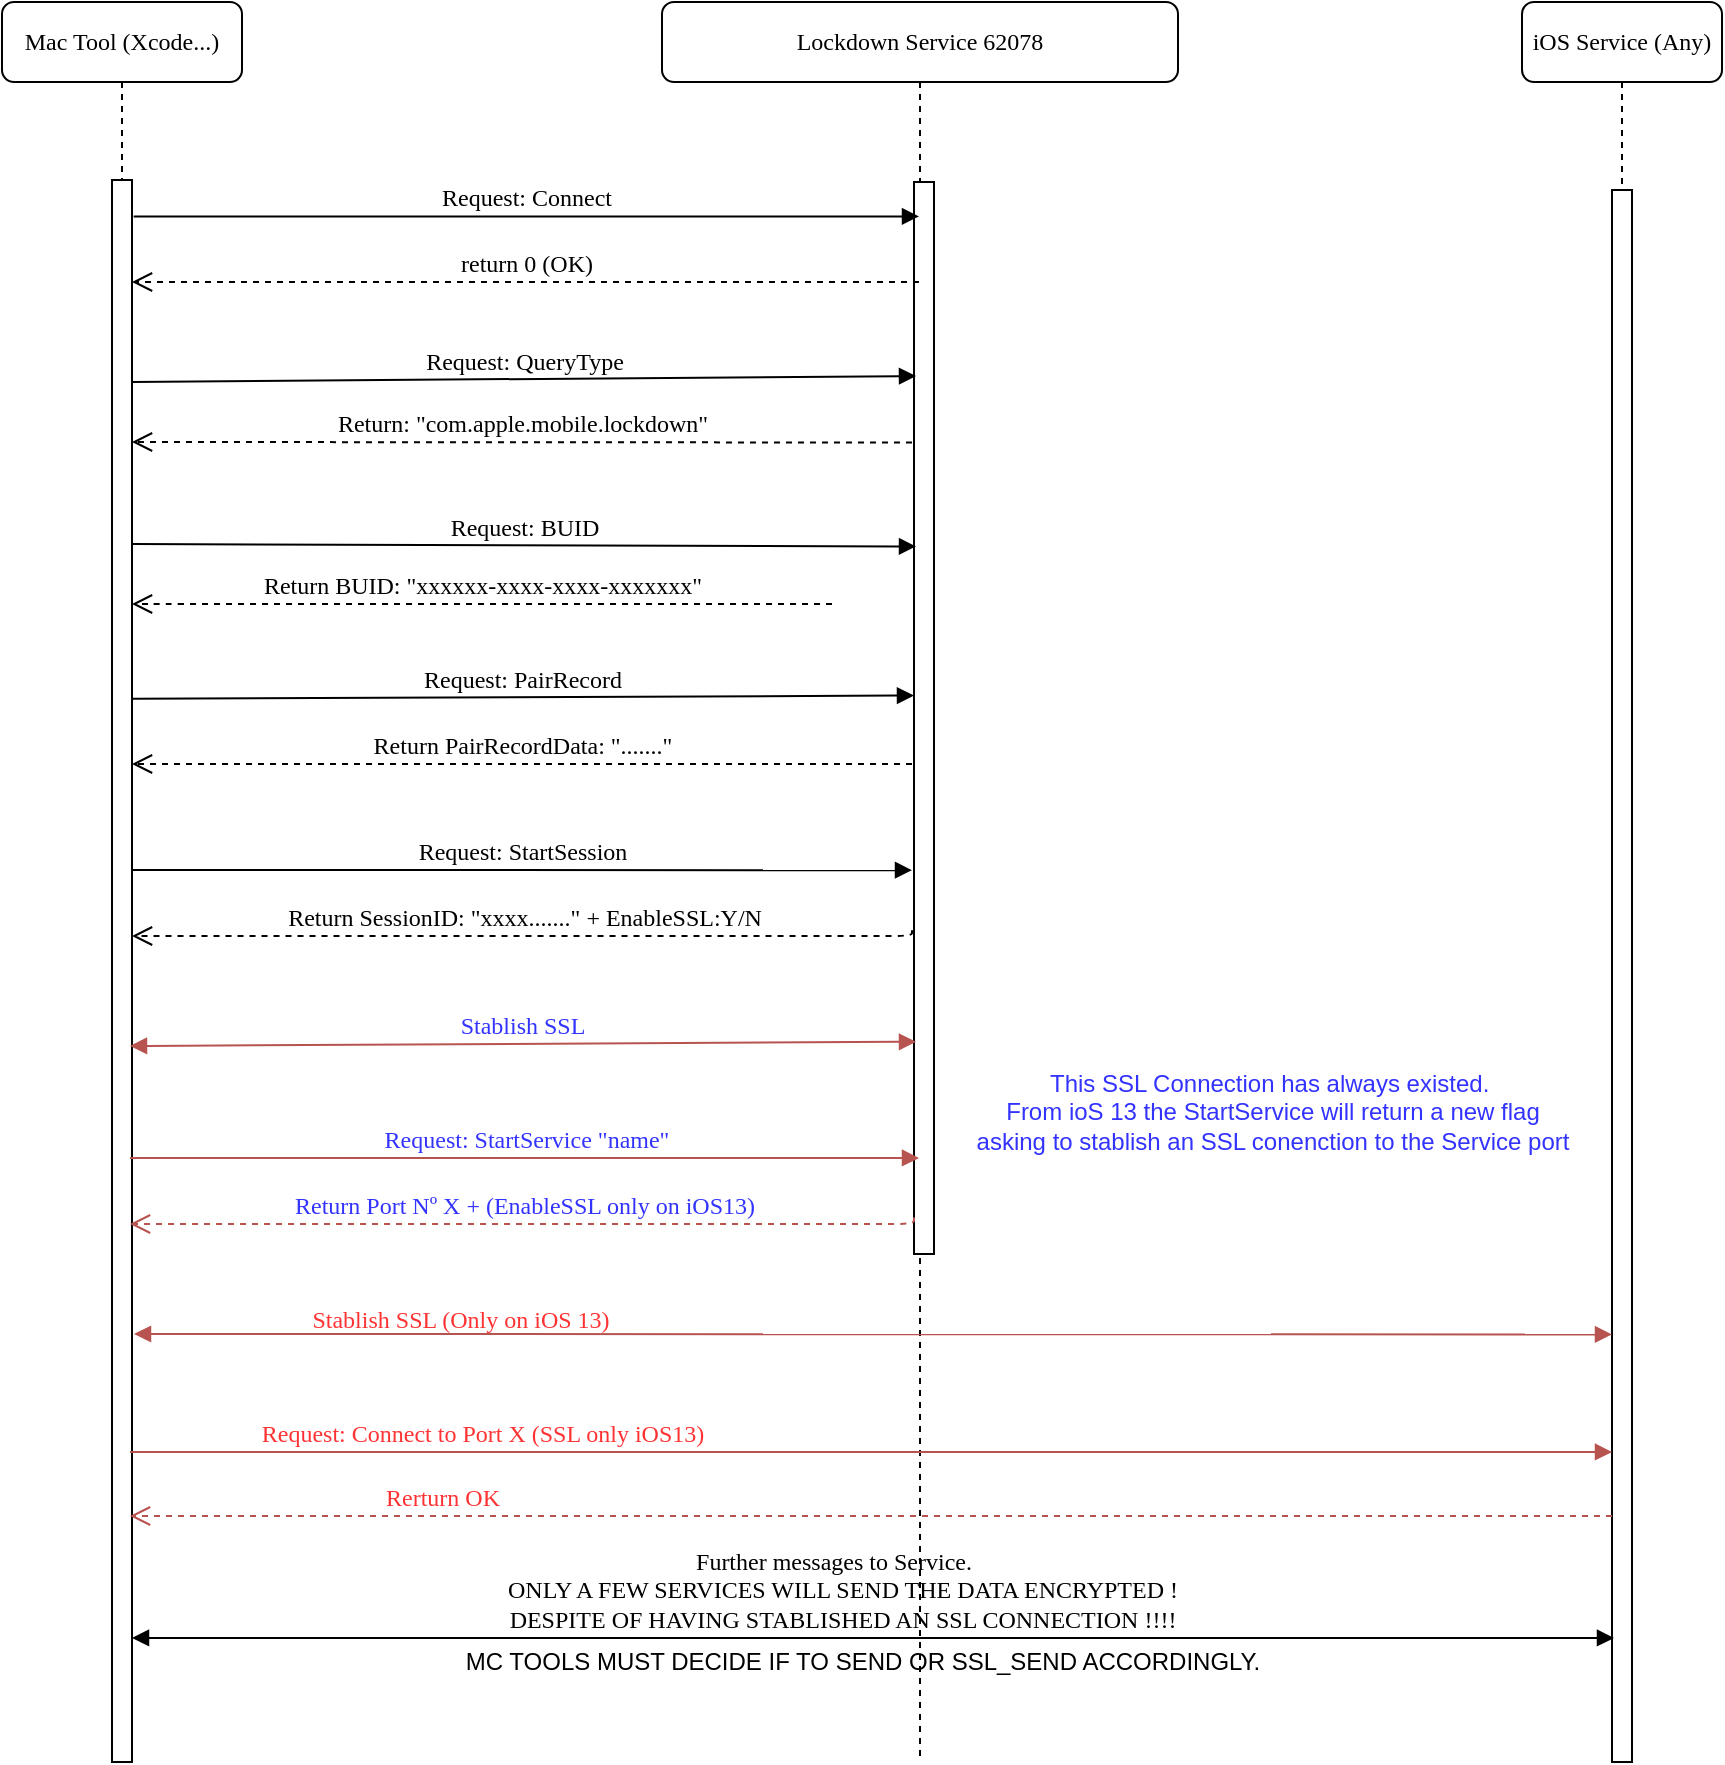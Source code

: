 <mxfile version="13.0.1" type="device"><diagram name="Page-1" id="13e1069c-82ec-6db2-03f1-153e76fe0fe0"><mxGraphModel dx="1106" dy="830" grid="1" gridSize="10" guides="1" tooltips="1" connect="1" arrows="1" fold="1" page="1" pageScale="1" pageWidth="1100" pageHeight="1150" background="#ffffff" math="0" shadow="0"><root><mxCell id="0"/><mxCell id="1" parent="0"/><mxCell id="7baba1c4bc27f4b0-2" value="Lockdown Service 62078" style="shape=umlLifeline;perimeter=lifelinePerimeter;whiteSpace=wrap;html=1;container=1;collapsible=0;recursiveResize=0;outlineConnect=0;rounded=1;shadow=0;comic=0;labelBackgroundColor=none;strokeWidth=1;fontFamily=Verdana;fontSize=12;align=center;" parent="1" vertex="1"><mxGeometry x="450" y="120" width="258" height="880" as="geometry"/></mxCell><mxCell id="7baba1c4bc27f4b0-10" value="" style="html=1;points=[];perimeter=orthogonalPerimeter;rounded=0;shadow=0;comic=0;labelBackgroundColor=none;strokeWidth=1;fontFamily=Verdana;fontSize=12;align=center;" parent="7baba1c4bc27f4b0-2" vertex="1"><mxGeometry x="126" y="90" width="10" height="536" as="geometry"/></mxCell><mxCell id="Z7gVCnY_EcT6Gg9l5p88-33" value="MC TOOLS MUST DECIDE IF TO SEND OR SSL_SEND ACCORDINGLY." style="text;html=1;align=center;verticalAlign=middle;resizable=0;points=[];autosize=1;fontColor=#000000;" parent="7baba1c4bc27f4b0-2" vertex="1"><mxGeometry x="-105" y="820" width="410" height="20" as="geometry"/></mxCell><mxCell id="7baba1c4bc27f4b0-8" value="Mac Tool (Xcode...)" style="shape=umlLifeline;perimeter=lifelinePerimeter;whiteSpace=wrap;html=1;container=1;collapsible=0;recursiveResize=0;outlineConnect=0;rounded=1;shadow=0;comic=0;labelBackgroundColor=none;strokeWidth=1;fontFamily=Verdana;fontSize=12;align=center;" parent="1" vertex="1"><mxGeometry x="120" y="120" width="120" height="880" as="geometry"/></mxCell><mxCell id="7baba1c4bc27f4b0-9" value="" style="html=1;points=[];perimeter=orthogonalPerimeter;rounded=0;shadow=0;comic=0;labelBackgroundColor=none;strokeWidth=1;fontFamily=Verdana;fontSize=12;align=center;" parent="7baba1c4bc27f4b0-8" vertex="1"><mxGeometry x="55" y="89" width="10" height="791" as="geometry"/></mxCell><mxCell id="7baba1c4bc27f4b0-23" value="Request: Connect" style="html=1;verticalAlign=bottom;endArrow=block;labelBackgroundColor=none;fontFamily=Verdana;fontSize=12;exitX=1.083;exitY=0.023;exitDx=0;exitDy=0;exitPerimeter=0;" parent="1" source="7baba1c4bc27f4b0-9" target="7baba1c4bc27f4b0-2" edge="1"><mxGeometry relative="1" as="geometry"><mxPoint x="220" y="226" as="sourcePoint"/><mxPoint x="625" y="490.0" as="targetPoint"/></mxGeometry></mxCell><mxCell id="7baba1c4bc27f4b0-30" value="return 0 (OK)" style="html=1;verticalAlign=bottom;endArrow=open;dashed=1;endSize=8;labelBackgroundColor=none;fontFamily=Verdana;fontSize=12;edgeStyle=elbowEdgeStyle;elbow=vertical;" parent="1" source="7baba1c4bc27f4b0-2" target="7baba1c4bc27f4b0-9" edge="1"><mxGeometry relative="1" as="geometry"><mxPoint x="840" y="676" as="targetPoint"/><Array as="points"><mxPoint x="300" y="260"/><mxPoint x="460" y="280"/><mxPoint x="610" y="650"/></Array><mxPoint x="510" y="260" as="sourcePoint"/></mxGeometry></mxCell><mxCell id="Z7gVCnY_EcT6Gg9l5p88-5" value="Request: QueryType" style="html=1;verticalAlign=bottom;endArrow=block;entryX=0.1;entryY=0.181;labelBackgroundColor=none;fontFamily=Verdana;fontSize=12;entryDx=0;entryDy=0;entryPerimeter=0;" parent="1" target="7baba1c4bc27f4b0-10" edge="1"><mxGeometry relative="1" as="geometry"><mxPoint x="185" y="310" as="sourcePoint"/><mxPoint x="536.16" y="310" as="targetPoint"/></mxGeometry></mxCell><mxCell id="Z7gVCnY_EcT6Gg9l5p88-6" value="Return: &quot;com.apple.mobile.lockdown&quot;" style="html=1;verticalAlign=bottom;endArrow=open;dashed=1;endSize=8;labelBackgroundColor=none;fontFamily=Verdana;fontSize=12;edgeStyle=elbowEdgeStyle;elbow=vertical;exitX=-0.1;exitY=0.243;exitDx=0;exitDy=0;exitPerimeter=0;" parent="1" source="7baba1c4bc27f4b0-10" edge="1"><mxGeometry relative="1" as="geometry"><mxPoint x="185" y="340" as="targetPoint"/><Array as="points"><mxPoint x="200" y="340"/><mxPoint x="455" y="360"/><mxPoint x="605" y="730"/></Array><mxPoint x="534.5" y="340" as="sourcePoint"/></mxGeometry></mxCell><mxCell id="Z7gVCnY_EcT6Gg9l5p88-8" value="Request: BUID" style="html=1;verticalAlign=bottom;endArrow=block;labelBackgroundColor=none;fontFamily=Verdana;fontSize=12;entryX=0.1;entryY=0.34;entryDx=0;entryDy=0;entryPerimeter=0;" parent="1" target="7baba1c4bc27f4b0-10" edge="1"><mxGeometry relative="1" as="geometry"><mxPoint x="185" y="391" as="sourcePoint"/><mxPoint x="535" y="391" as="targetPoint"/></mxGeometry></mxCell><mxCell id="Z7gVCnY_EcT6Gg9l5p88-9" value="Return BUID: &quot;xxxxxx-xxxx-xxxx-xxxxxxx&quot;" style="html=1;verticalAlign=bottom;endArrow=open;dashed=1;endSize=8;labelBackgroundColor=none;fontFamily=Verdana;fontSize=12;edgeStyle=elbowEdgeStyle;elbow=vertical;" parent="1" edge="1"><mxGeometry relative="1" as="geometry"><mxPoint x="185" y="421" as="targetPoint"/><Array as="points"><mxPoint x="200" y="421"/><mxPoint x="455" y="441"/><mxPoint x="605" y="811"/></Array><mxPoint x="535" y="421" as="sourcePoint"/></mxGeometry></mxCell><mxCell id="Z7gVCnY_EcT6Gg9l5p88-10" value="Request: PairRecord" style="html=1;verticalAlign=bottom;endArrow=block;labelBackgroundColor=none;fontFamily=Verdana;fontSize=12;entryX=0;entryY=0.479;entryDx=0;entryDy=0;entryPerimeter=0;" parent="1" target="7baba1c4bc27f4b0-10" edge="1"><mxGeometry relative="1" as="geometry"><mxPoint x="185" y="468.416" as="sourcePoint"/><mxPoint x="535.83" y="468.416" as="targetPoint"/></mxGeometry></mxCell><mxCell id="Z7gVCnY_EcT6Gg9l5p88-11" value="Return PairRecordData: &quot;.......&quot;" style="html=1;verticalAlign=bottom;endArrow=open;dashed=1;endSize=8;labelBackgroundColor=none;fontFamily=Verdana;fontSize=12;edgeStyle=elbowEdgeStyle;elbow=vertical;exitX=-0.1;exitY=0.543;exitDx=0;exitDy=0;exitPerimeter=0;" parent="1" source="7baba1c4bc27f4b0-10" edge="1"><mxGeometry relative="1" as="geometry"><mxPoint x="185" y="501" as="targetPoint"/><Array as="points"><mxPoint x="560" y="501"/><mxPoint x="450" y="521"/><mxPoint x="600" y="891"/></Array><mxPoint x="535" y="500.12" as="sourcePoint"/></mxGeometry></mxCell><mxCell id="Z7gVCnY_EcT6Gg9l5p88-13" value="Request: StartSession" style="html=1;verticalAlign=bottom;endArrow=block;labelBackgroundColor=none;fontFamily=Verdana;fontSize=12;entryX=-0.1;entryY=0.642;entryDx=0;entryDy=0;entryPerimeter=0;" parent="1" target="7baba1c4bc27f4b0-10" edge="1"><mxGeometry relative="1" as="geometry"><mxPoint x="185" y="553.996" as="sourcePoint"/><mxPoint x="535.83" y="553.996" as="targetPoint"/></mxGeometry></mxCell><mxCell id="Z7gVCnY_EcT6Gg9l5p88-14" value="Return SessionID: &quot;xxxx.......&quot; + EnableSSL:Y/N" style="html=1;verticalAlign=bottom;endArrow=open;dashed=1;endSize=8;labelBackgroundColor=none;fontFamily=Verdana;fontSize=12;edgeStyle=elbowEdgeStyle;elbow=vertical;exitX=-0.1;exitY=0.698;exitDx=0;exitDy=0;exitPerimeter=0;" parent="1" source="7baba1c4bc27f4b0-10" edge="1"><mxGeometry relative="1" as="geometry"><mxPoint x="185" y="586.58" as="targetPoint"/><Array as="points"><mxPoint x="570" y="587"/><mxPoint x="450" y="606.58"/><mxPoint x="600" y="976.58"/></Array><mxPoint x="535" y="585.7" as="sourcePoint"/></mxGeometry></mxCell><mxCell id="Z7gVCnY_EcT6Gg9l5p88-16" value="Request: StartService &quot;name&quot;" style="html=1;verticalAlign=bottom;endArrow=block;labelBackgroundColor=none;fontFamily=Verdana;fontSize=12;fillColor=#f8cecc;strokeColor=#b85450;fontColor=#3333FF;" parent="1" target="7baba1c4bc27f4b0-2" edge="1"><mxGeometry relative="1" as="geometry"><mxPoint x="184" y="697.996" as="sourcePoint"/><mxPoint x="560" y="698" as="targetPoint"/></mxGeometry></mxCell><mxCell id="Z7gVCnY_EcT6Gg9l5p88-17" value="Return Port Nº X + (EnableSSL only on iOS13)" style="html=1;verticalAlign=bottom;endArrow=open;dashed=1;endSize=8;labelBackgroundColor=none;fontFamily=Verdana;fontSize=12;edgeStyle=elbowEdgeStyle;elbow=vertical;exitX=0;exitY=0.966;exitDx=0;exitDy=0;exitPerimeter=0;fillColor=#f8cecc;strokeColor=#b85450;fontColor=#3333FF;" parent="1" source="7baba1c4bc27f4b0-10" edge="1"><mxGeometry relative="1" as="geometry"><mxPoint x="184" y="730.58" as="targetPoint"/><Array as="points"><mxPoint x="570" y="731"/><mxPoint x="449" y="750.58"/><mxPoint x="599" y="1120.58"/></Array><mxPoint x="534" y="729.7" as="sourcePoint"/></mxGeometry></mxCell><mxCell id="Z7gVCnY_EcT6Gg9l5p88-18" value="Stablish SSL" style="html=1;verticalAlign=bottom;endArrow=block;labelBackgroundColor=none;fontFamily=Verdana;fontSize=12;entryX=0.1;entryY=0.802;entryDx=0;entryDy=0;entryPerimeter=0;startArrow=block;startFill=1;fillColor=#f8cecc;strokeColor=#b85450;fontColor=#3333FF;" parent="1" target="7baba1c4bc27f4b0-10" edge="1"><mxGeometry relative="1" as="geometry"><mxPoint x="184" y="641.996" as="sourcePoint"/><mxPoint x="534.83" y="641.996" as="targetPoint"/></mxGeometry></mxCell><mxCell id="Z7gVCnY_EcT6Gg9l5p88-20" value="iOS Service (Any)" style="shape=umlLifeline;perimeter=lifelinePerimeter;whiteSpace=wrap;html=1;container=1;collapsible=0;recursiveResize=0;outlineConnect=0;rounded=1;shadow=0;comic=0;labelBackgroundColor=none;strokeWidth=1;fontFamily=Verdana;fontSize=12;align=center;" parent="1" vertex="1"><mxGeometry x="880" y="120" width="100" height="880" as="geometry"/></mxCell><mxCell id="Z7gVCnY_EcT6Gg9l5p88-21" value="" style="html=1;points=[];perimeter=orthogonalPerimeter;rounded=0;shadow=0;comic=0;labelBackgroundColor=none;strokeWidth=1;fontFamily=Verdana;fontSize=12;align=center;" parent="Z7gVCnY_EcT6Gg9l5p88-20" vertex="1"><mxGeometry x="45" y="94" width="10" height="786" as="geometry"/></mxCell><mxCell id="Z7gVCnY_EcT6Gg9l5p88-24" value="Request: Connect to Port X (SSL only iOS13)" style="html=1;verticalAlign=bottom;endArrow=block;labelBackgroundColor=none;fontFamily=Verdana;fontSize=12;fillColor=#f8cecc;strokeColor=#b85450;fontColor=#FF3333;" parent="1" edge="1"><mxGeometry x="-0.525" relative="1" as="geometry"><mxPoint x="184" y="844.996" as="sourcePoint"/><mxPoint x="925" y="844.996" as="targetPoint"/><mxPoint as="offset"/></mxGeometry></mxCell><mxCell id="Z7gVCnY_EcT6Gg9l5p88-25" value="Rerturn OK" style="html=1;verticalAlign=bottom;endArrow=open;dashed=1;endSize=8;labelBackgroundColor=none;fontFamily=Verdana;fontSize=12;edgeStyle=elbowEdgeStyle;elbow=vertical;fillColor=#f8cecc;strokeColor=#b85450;fontColor=#FF3333;exitX=0.083;exitY=0.763;exitDx=0;exitDy=0;exitPerimeter=0;" parent="1" edge="1"><mxGeometry x="1" y="-156" relative="1" as="geometry"><mxPoint x="184" y="876.58" as="targetPoint"/><Array as="points"><mxPoint x="930" y="877"/><mxPoint x="449" y="896.58"/><mxPoint x="599" y="1266.58"/></Array><mxPoint x="925" y="877" as="sourcePoint"/><mxPoint as="offset"/></mxGeometry></mxCell><mxCell id="Z7gVCnY_EcT6Gg9l5p88-27" value="Stablish SSL (Only on iOS 13)" style="html=1;verticalAlign=bottom;endArrow=block;labelBackgroundColor=none;fontFamily=Verdana;fontSize=12;startArrow=block;startFill=1;fillColor=#f8cecc;strokeColor=#b85450;fontColor=#FF3333;entryX=0;entryY=0.728;entryDx=0;entryDy=0;entryPerimeter=0;" parent="1" target="Z7gVCnY_EcT6Gg9l5p88-21" edge="1"><mxGeometry x="-0.557" y="-2" relative="1" as="geometry"><mxPoint x="186" y="785.996" as="sourcePoint"/><mxPoint x="920" y="786" as="targetPoint"/><mxPoint as="offset"/></mxGeometry></mxCell><mxCell id="Z7gVCnY_EcT6Gg9l5p88-30" value="Further messages to Service.&amp;nbsp; &amp;nbsp;&lt;br&gt;ONLY A FEW SERVICES WILL SEND THE DATA ENCRYPTED ! &lt;br&gt;DESPITE OF HAVING STABLISHED AN SSL CONNECTION !!!!" style="html=1;verticalAlign=bottom;endArrow=block;labelBackgroundColor=none;fontFamily=Verdana;fontSize=12;fontColor=#000000;startArrow=block;startFill=1;" parent="1" edge="1"><mxGeometry x="-0.042" relative="1" as="geometry"><mxPoint x="185" y="937.996" as="sourcePoint"/><mxPoint x="926" y="937.996" as="targetPoint"/><mxPoint as="offset"/></mxGeometry></mxCell><mxCell id="Z7gVCnY_EcT6Gg9l5p88-35" value="This SSL Connection has always existed.&amp;nbsp;&lt;br&gt;From ioS 13 the StartService will return a new flag&lt;br&gt;asking to stablish an SSL conenction to the Service port" style="text;html=1;align=center;verticalAlign=middle;resizable=0;points=[];autosize=1;fontColor=#3333FF;" parent="1" vertex="1"><mxGeometry x="600" y="650" width="310" height="50" as="geometry"/></mxCell></root></mxGraphModel></diagram></mxfile>